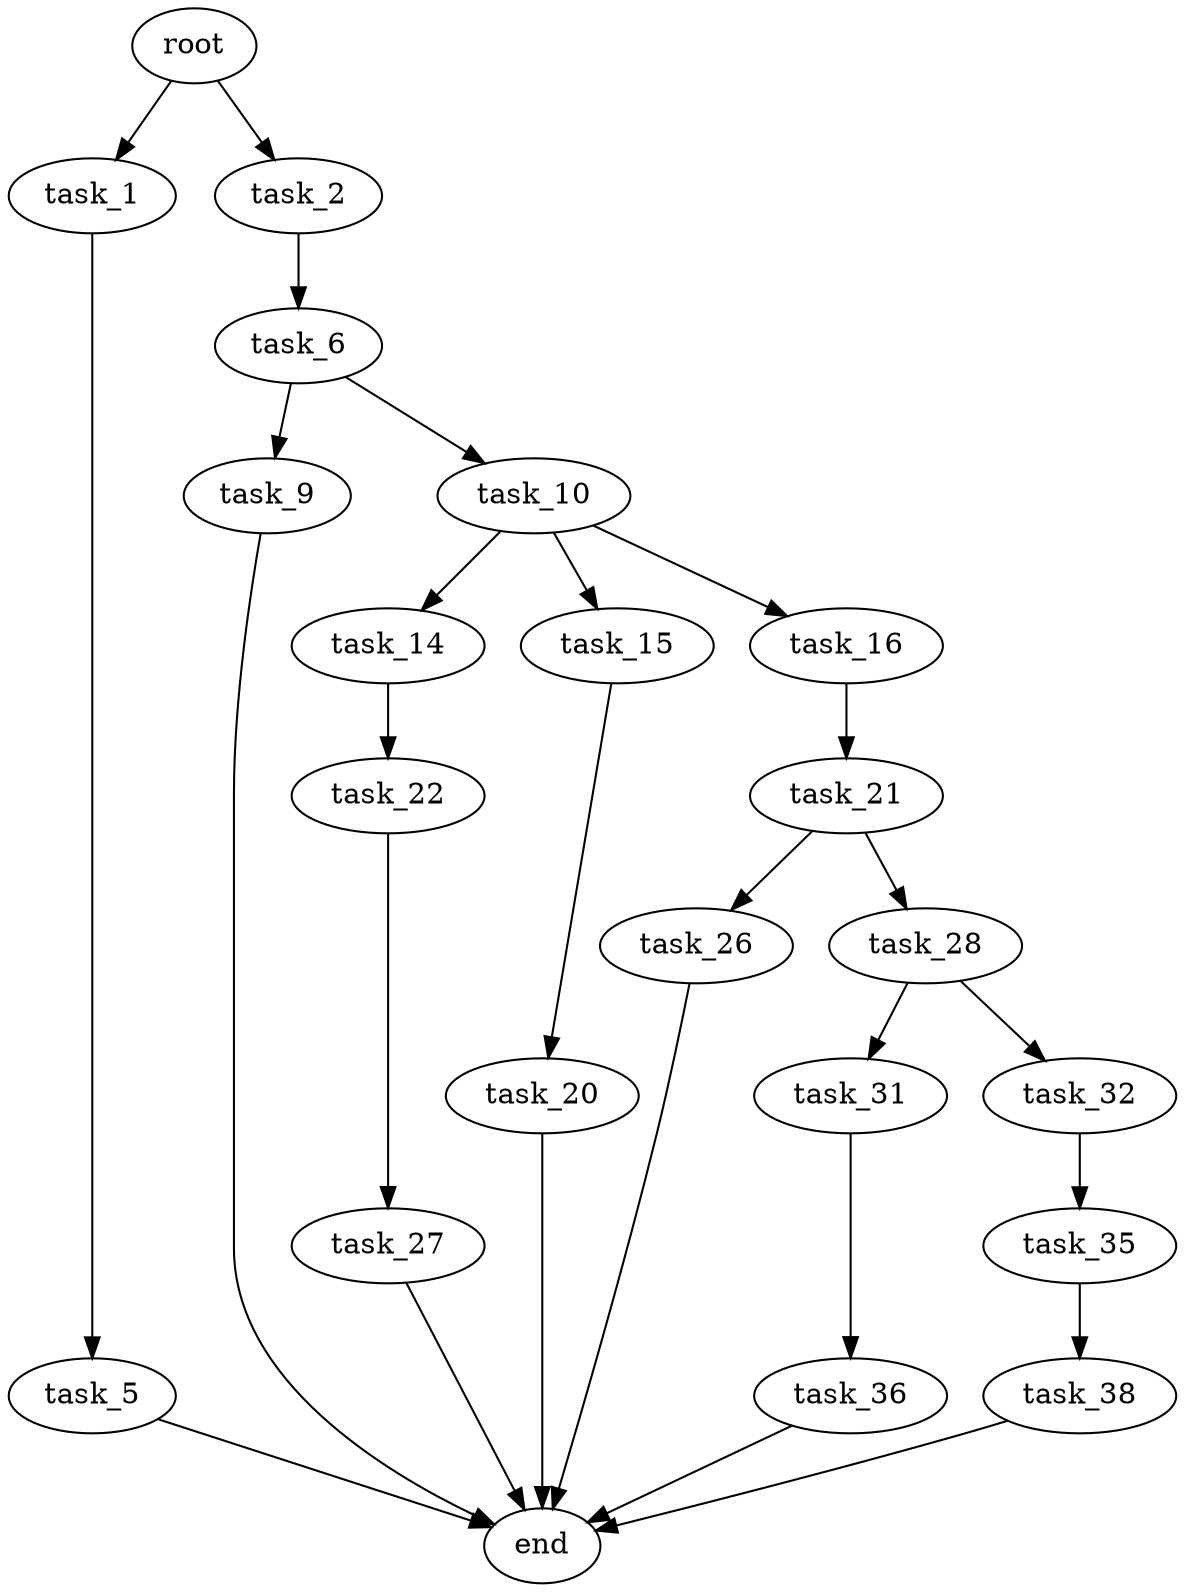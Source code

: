 digraph G {
  root [size="0.000000"];
  task_1 [size="14100146125.000000"];
  task_2 [size="68719476736.000000"];
  task_5 [size="9778004655.000000"];
  task_6 [size="17953035716.000000"];
  task_9 [size="68719476736.000000"];
  task_10 [size="261534538568.000000"];
  task_14 [size="259461333143.000000"];
  task_15 [size="12875458264.000000"];
  task_16 [size="782757789696.000000"];
  task_20 [size="236675645415.000000"];
  task_21 [size="28991029248.000000"];
  task_22 [size="1073741824000.000000"];
  task_26 [size="134620930918.000000"];
  task_27 [size="1928650800.000000"];
  task_28 [size="592878144345.000000"];
  task_31 [size="549755813888.000000"];
  task_32 [size="782757789696.000000"];
  task_35 [size="28991029248.000000"];
  task_36 [size="8589934592.000000"];
  task_38 [size="15072943026.000000"];
  end [size="0.000000"];

  root -> task_1 [size="1.000000"];
  root -> task_2 [size="1.000000"];
  task_1 -> task_5 [size="301989888.000000"];
  task_2 -> task_6 [size="134217728.000000"];
  task_5 -> end [size="1.000000"];
  task_6 -> task_9 [size="301989888.000000"];
  task_6 -> task_10 [size="301989888.000000"];
  task_9 -> end [size="1.000000"];
  task_10 -> task_14 [size="301989888.000000"];
  task_10 -> task_15 [size="301989888.000000"];
  task_10 -> task_16 [size="301989888.000000"];
  task_14 -> task_22 [size="209715200.000000"];
  task_15 -> task_20 [size="536870912.000000"];
  task_16 -> task_21 [size="679477248.000000"];
  task_20 -> end [size="1.000000"];
  task_21 -> task_26 [size="75497472.000000"];
  task_21 -> task_28 [size="75497472.000000"];
  task_22 -> task_27 [size="838860800.000000"];
  task_26 -> end [size="1.000000"];
  task_27 -> end [size="1.000000"];
  task_28 -> task_31 [size="679477248.000000"];
  task_28 -> task_32 [size="679477248.000000"];
  task_31 -> task_36 [size="536870912.000000"];
  task_32 -> task_35 [size="679477248.000000"];
  task_35 -> task_38 [size="75497472.000000"];
  task_36 -> end [size="1.000000"];
  task_38 -> end [size="1.000000"];
}
